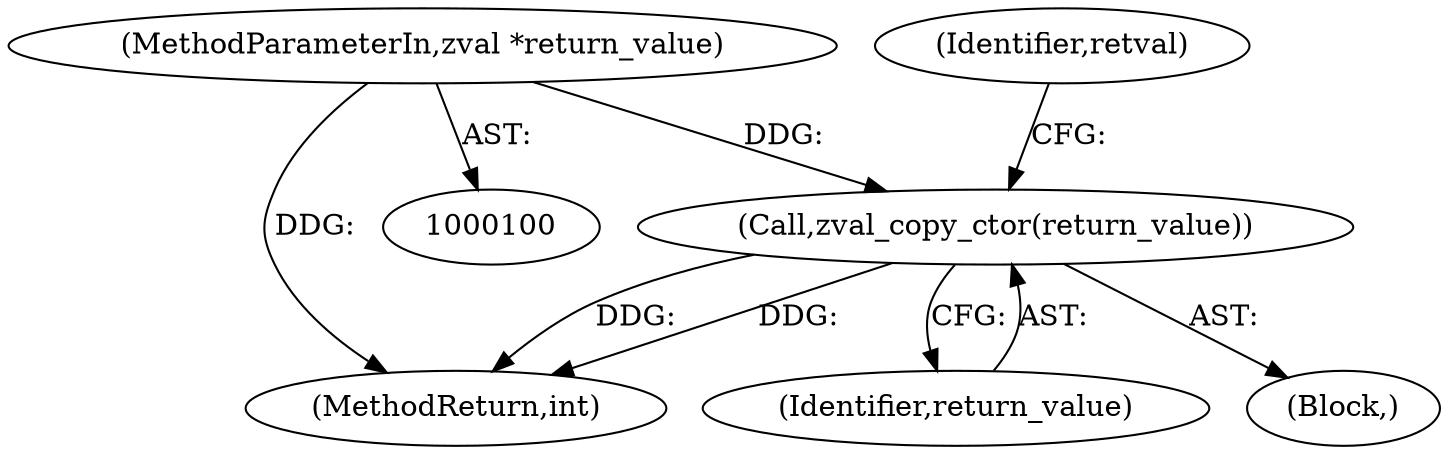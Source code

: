 digraph "0_php-src_a14fdb9746262549bbbb96abb87338bacd147e1b?w=1@pointer" {
"1000103" [label="(MethodParameterIn,zval *return_value)"];
"1000155" [label="(Call,zval_copy_ctor(return_value))"];
"1000170" [label="(MethodReturn,int)"];
"1000158" [label="(Identifier,retval)"];
"1000156" [label="(Identifier,return_value)"];
"1000140" [label="(Block,)"];
"1000103" [label="(MethodParameterIn,zval *return_value)"];
"1000155" [label="(Call,zval_copy_ctor(return_value))"];
"1000103" -> "1000100"  [label="AST: "];
"1000103" -> "1000170"  [label="DDG: "];
"1000103" -> "1000155"  [label="DDG: "];
"1000155" -> "1000140"  [label="AST: "];
"1000155" -> "1000156"  [label="CFG: "];
"1000156" -> "1000155"  [label="AST: "];
"1000158" -> "1000155"  [label="CFG: "];
"1000155" -> "1000170"  [label="DDG: "];
"1000155" -> "1000170"  [label="DDG: "];
}
